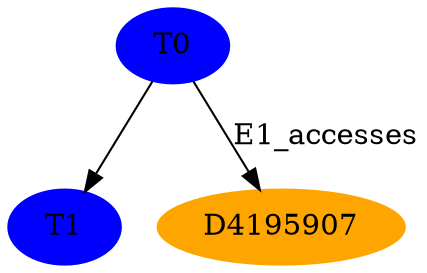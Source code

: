 digraph G {
node [style=filled,color=blue];
T0->T1;
node [style=filled,color=green];
node [style=filled,color=yellow];
node [style=filled,color=orange];
edge[label=E1_accesses];
T0->D4195907;
}

